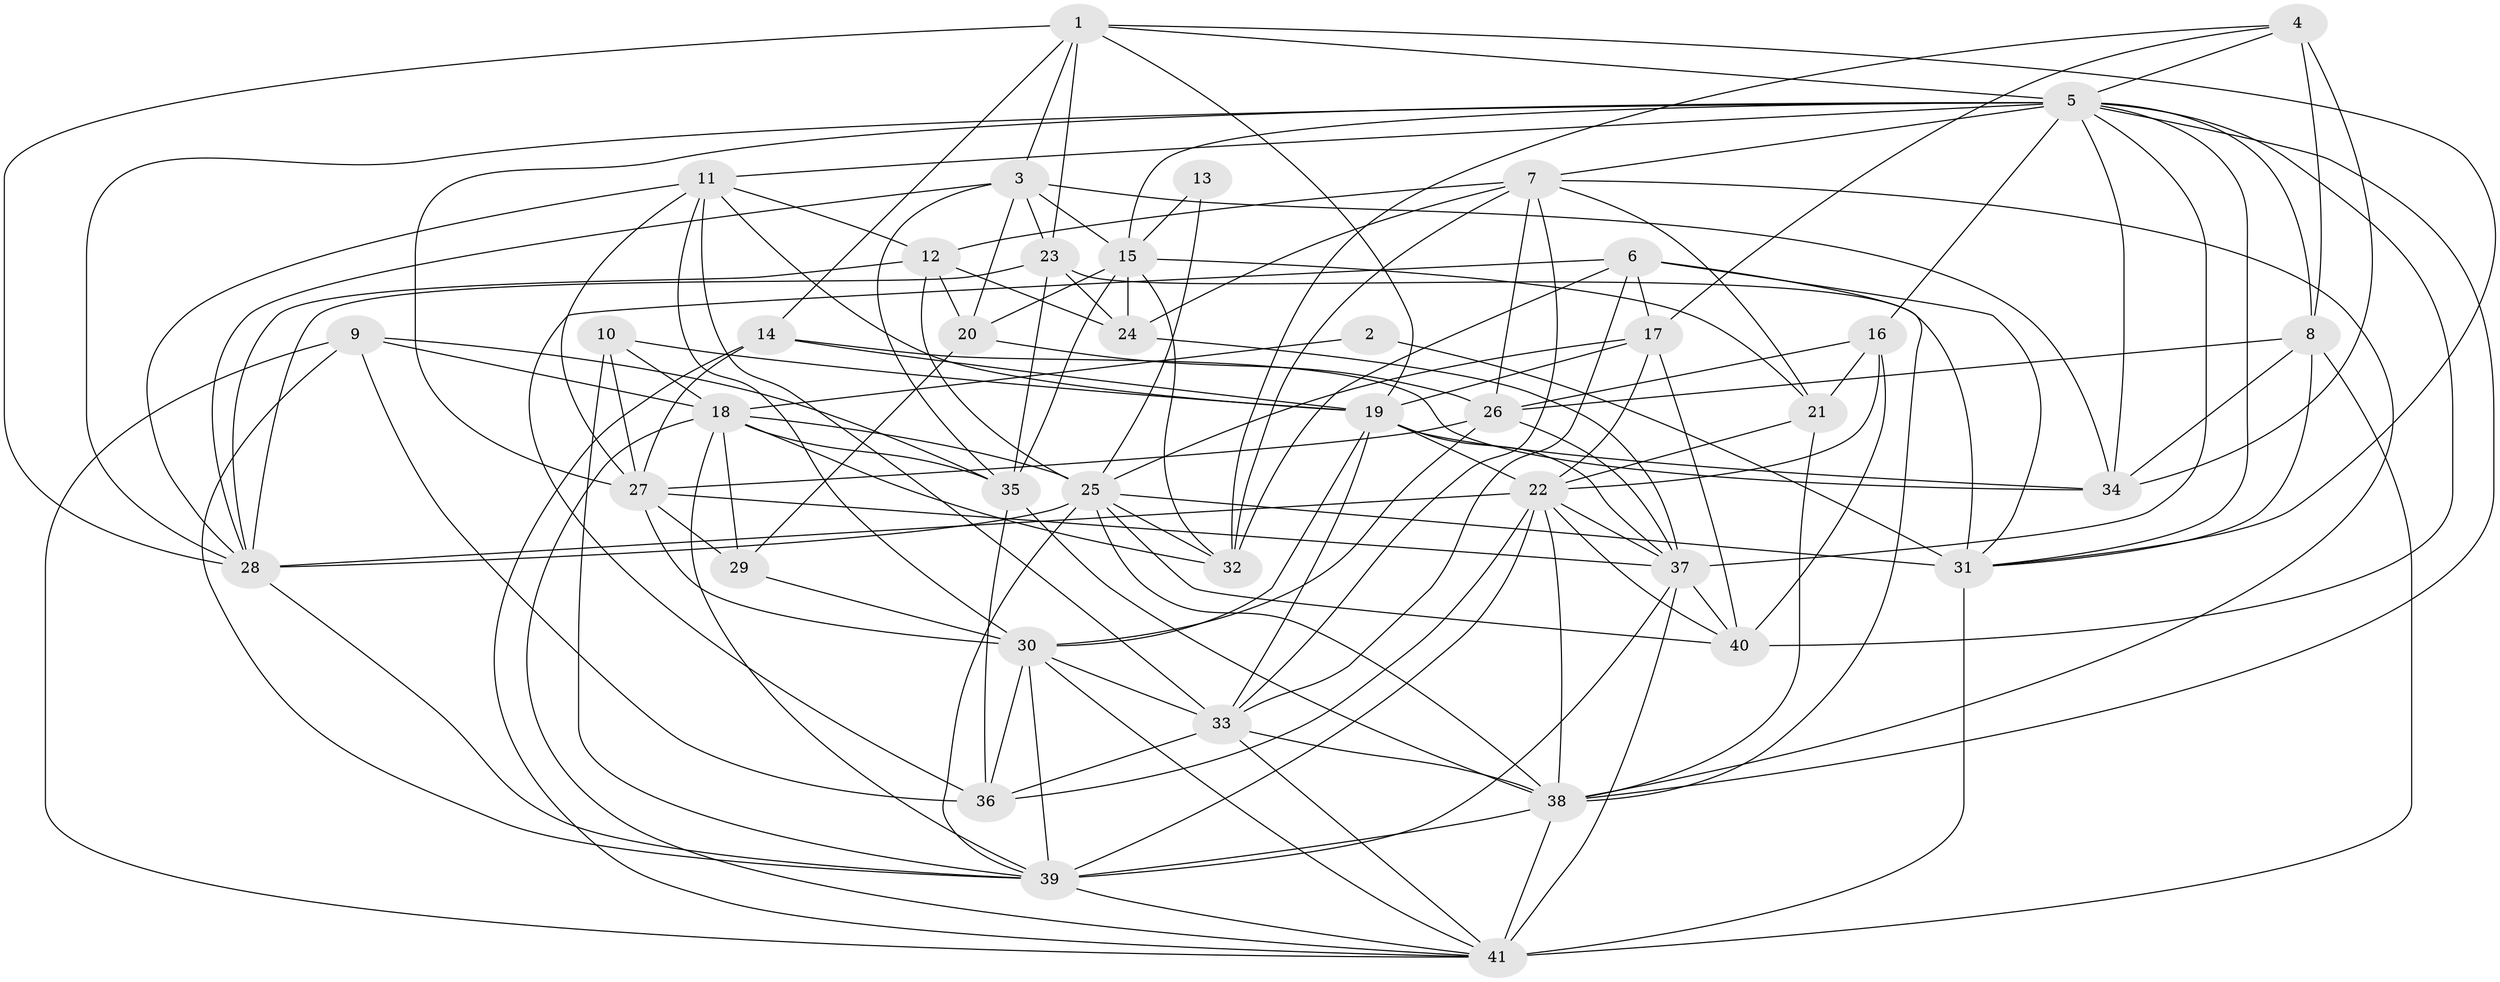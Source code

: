 // original degree distribution, {3: 0.23308270676691728, 5: 0.24812030075187969, 7: 0.03007518796992481, 4: 0.2781954887218045, 2: 0.13533834586466165, 6: 0.06766917293233082, 8: 0.007518796992481203}
// Generated by graph-tools (version 1.1) at 2025/37/03/04/25 23:37:10]
// undirected, 41 vertices, 143 edges
graph export_dot {
  node [color=gray90,style=filled];
  1;
  2;
  3;
  4;
  5;
  6;
  7;
  8;
  9;
  10;
  11;
  12;
  13;
  14;
  15;
  16;
  17;
  18;
  19;
  20;
  21;
  22;
  23;
  24;
  25;
  26;
  27;
  28;
  29;
  30;
  31;
  32;
  33;
  34;
  35;
  36;
  37;
  38;
  39;
  40;
  41;
  1 -- 3 [weight=1.0];
  1 -- 5 [weight=1.0];
  1 -- 14 [weight=1.0];
  1 -- 19 [weight=1.0];
  1 -- 23 [weight=1.0];
  1 -- 28 [weight=1.0];
  1 -- 31 [weight=1.0];
  2 -- 18 [weight=1.0];
  2 -- 31 [weight=2.0];
  3 -- 15 [weight=1.0];
  3 -- 20 [weight=1.0];
  3 -- 23 [weight=1.0];
  3 -- 28 [weight=1.0];
  3 -- 34 [weight=1.0];
  3 -- 35 [weight=1.0];
  4 -- 5 [weight=1.0];
  4 -- 8 [weight=2.0];
  4 -- 17 [weight=1.0];
  4 -- 32 [weight=1.0];
  4 -- 34 [weight=1.0];
  5 -- 7 [weight=2.0];
  5 -- 8 [weight=1.0];
  5 -- 11 [weight=1.0];
  5 -- 15 [weight=1.0];
  5 -- 16 [weight=1.0];
  5 -- 27 [weight=1.0];
  5 -- 28 [weight=1.0];
  5 -- 31 [weight=1.0];
  5 -- 34 [weight=1.0];
  5 -- 37 [weight=2.0];
  5 -- 38 [weight=1.0];
  5 -- 40 [weight=1.0];
  6 -- 17 [weight=1.0];
  6 -- 31 [weight=1.0];
  6 -- 32 [weight=1.0];
  6 -- 33 [weight=1.0];
  6 -- 36 [weight=1.0];
  6 -- 38 [weight=1.0];
  7 -- 12 [weight=1.0];
  7 -- 21 [weight=1.0];
  7 -- 24 [weight=2.0];
  7 -- 26 [weight=1.0];
  7 -- 32 [weight=1.0];
  7 -- 33 [weight=1.0];
  7 -- 38 [weight=1.0];
  8 -- 26 [weight=1.0];
  8 -- 31 [weight=1.0];
  8 -- 34 [weight=1.0];
  8 -- 41 [weight=1.0];
  9 -- 18 [weight=1.0];
  9 -- 35 [weight=1.0];
  9 -- 36 [weight=2.0];
  9 -- 39 [weight=1.0];
  9 -- 41 [weight=2.0];
  10 -- 18 [weight=2.0];
  10 -- 19 [weight=1.0];
  10 -- 27 [weight=1.0];
  10 -- 39 [weight=1.0];
  11 -- 12 [weight=1.0];
  11 -- 19 [weight=1.0];
  11 -- 27 [weight=1.0];
  11 -- 28 [weight=1.0];
  11 -- 30 [weight=1.0];
  11 -- 33 [weight=1.0];
  12 -- 20 [weight=1.0];
  12 -- 24 [weight=1.0];
  12 -- 25 [weight=2.0];
  12 -- 28 [weight=2.0];
  13 -- 15 [weight=1.0];
  13 -- 25 [weight=1.0];
  14 -- 19 [weight=1.0];
  14 -- 27 [weight=1.0];
  14 -- 34 [weight=1.0];
  14 -- 41 [weight=1.0];
  15 -- 20 [weight=3.0];
  15 -- 21 [weight=1.0];
  15 -- 24 [weight=1.0];
  15 -- 32 [weight=1.0];
  15 -- 35 [weight=1.0];
  16 -- 21 [weight=1.0];
  16 -- 22 [weight=1.0];
  16 -- 26 [weight=1.0];
  16 -- 40 [weight=1.0];
  17 -- 19 [weight=1.0];
  17 -- 22 [weight=1.0];
  17 -- 25 [weight=2.0];
  17 -- 40 [weight=1.0];
  18 -- 25 [weight=1.0];
  18 -- 29 [weight=2.0];
  18 -- 32 [weight=2.0];
  18 -- 35 [weight=2.0];
  18 -- 39 [weight=1.0];
  18 -- 41 [weight=1.0];
  19 -- 22 [weight=1.0];
  19 -- 30 [weight=1.0];
  19 -- 33 [weight=1.0];
  19 -- 34 [weight=1.0];
  19 -- 37 [weight=1.0];
  20 -- 26 [weight=1.0];
  20 -- 29 [weight=1.0];
  21 -- 22 [weight=1.0];
  21 -- 38 [weight=1.0];
  22 -- 28 [weight=2.0];
  22 -- 36 [weight=1.0];
  22 -- 37 [weight=1.0];
  22 -- 38 [weight=1.0];
  22 -- 39 [weight=1.0];
  22 -- 40 [weight=1.0];
  23 -- 24 [weight=1.0];
  23 -- 28 [weight=1.0];
  23 -- 31 [weight=1.0];
  23 -- 35 [weight=1.0];
  24 -- 37 [weight=1.0];
  25 -- 28 [weight=1.0];
  25 -- 31 [weight=1.0];
  25 -- 32 [weight=1.0];
  25 -- 38 [weight=2.0];
  25 -- 39 [weight=1.0];
  25 -- 40 [weight=1.0];
  26 -- 27 [weight=1.0];
  26 -- 30 [weight=1.0];
  26 -- 37 [weight=1.0];
  27 -- 29 [weight=1.0];
  27 -- 30 [weight=1.0];
  27 -- 37 [weight=1.0];
  28 -- 39 [weight=1.0];
  29 -- 30 [weight=1.0];
  30 -- 33 [weight=1.0];
  30 -- 36 [weight=1.0];
  30 -- 39 [weight=2.0];
  30 -- 41 [weight=1.0];
  31 -- 41 [weight=4.0];
  33 -- 36 [weight=1.0];
  33 -- 38 [weight=1.0];
  33 -- 41 [weight=2.0];
  35 -- 36 [weight=1.0];
  35 -- 38 [weight=2.0];
  37 -- 39 [weight=1.0];
  37 -- 40 [weight=1.0];
  37 -- 41 [weight=1.0];
  38 -- 39 [weight=2.0];
  38 -- 41 [weight=1.0];
  39 -- 41 [weight=2.0];
}
